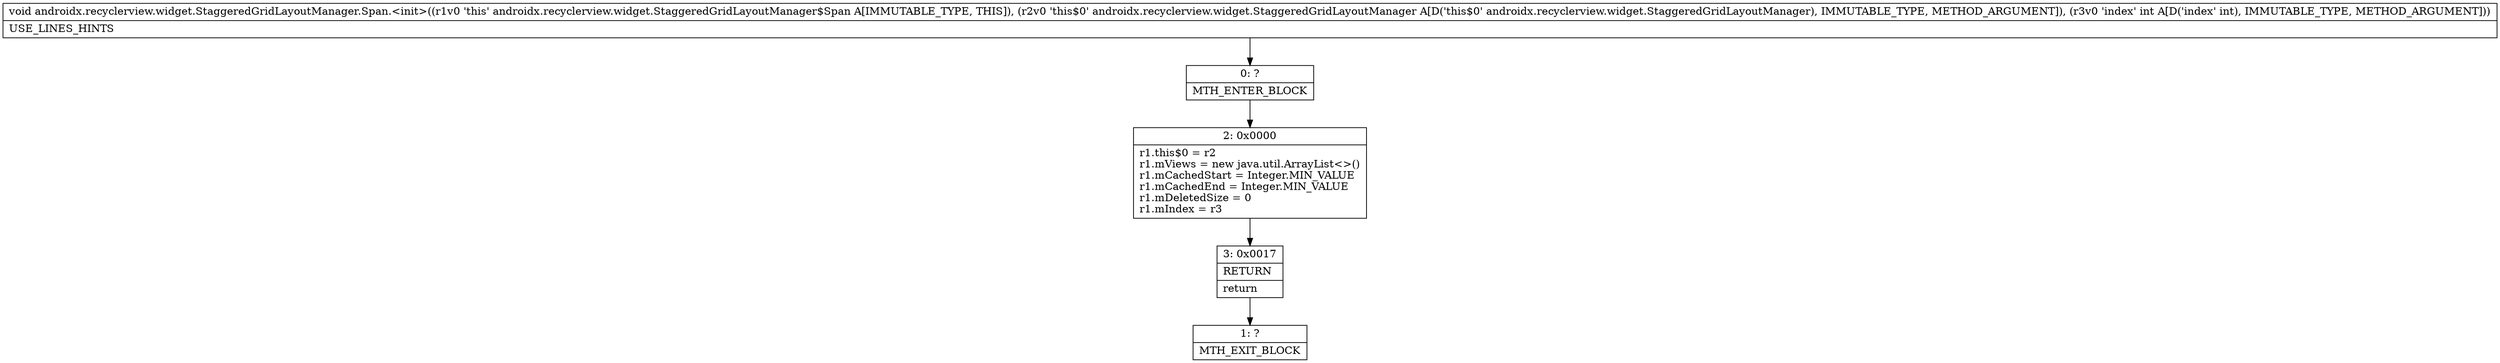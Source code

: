 digraph "CFG forandroidx.recyclerview.widget.StaggeredGridLayoutManager.Span.\<init\>(Landroidx\/recyclerview\/widget\/StaggeredGridLayoutManager;I)V" {
Node_0 [shape=record,label="{0\:\ ?|MTH_ENTER_BLOCK\l}"];
Node_2 [shape=record,label="{2\:\ 0x0000|r1.this$0 = r2\lr1.mViews = new java.util.ArrayList\<\>()\lr1.mCachedStart = Integer.MIN_VALUE\lr1.mCachedEnd = Integer.MIN_VALUE\lr1.mDeletedSize = 0\lr1.mIndex = r3\l}"];
Node_3 [shape=record,label="{3\:\ 0x0017|RETURN\l|return\l}"];
Node_1 [shape=record,label="{1\:\ ?|MTH_EXIT_BLOCK\l}"];
MethodNode[shape=record,label="{void androidx.recyclerview.widget.StaggeredGridLayoutManager.Span.\<init\>((r1v0 'this' androidx.recyclerview.widget.StaggeredGridLayoutManager$Span A[IMMUTABLE_TYPE, THIS]), (r2v0 'this$0' androidx.recyclerview.widget.StaggeredGridLayoutManager A[D('this$0' androidx.recyclerview.widget.StaggeredGridLayoutManager), IMMUTABLE_TYPE, METHOD_ARGUMENT]), (r3v0 'index' int A[D('index' int), IMMUTABLE_TYPE, METHOD_ARGUMENT]))  | USE_LINES_HINTS\l}"];
MethodNode -> Node_0;Node_0 -> Node_2;
Node_2 -> Node_3;
Node_3 -> Node_1;
}

